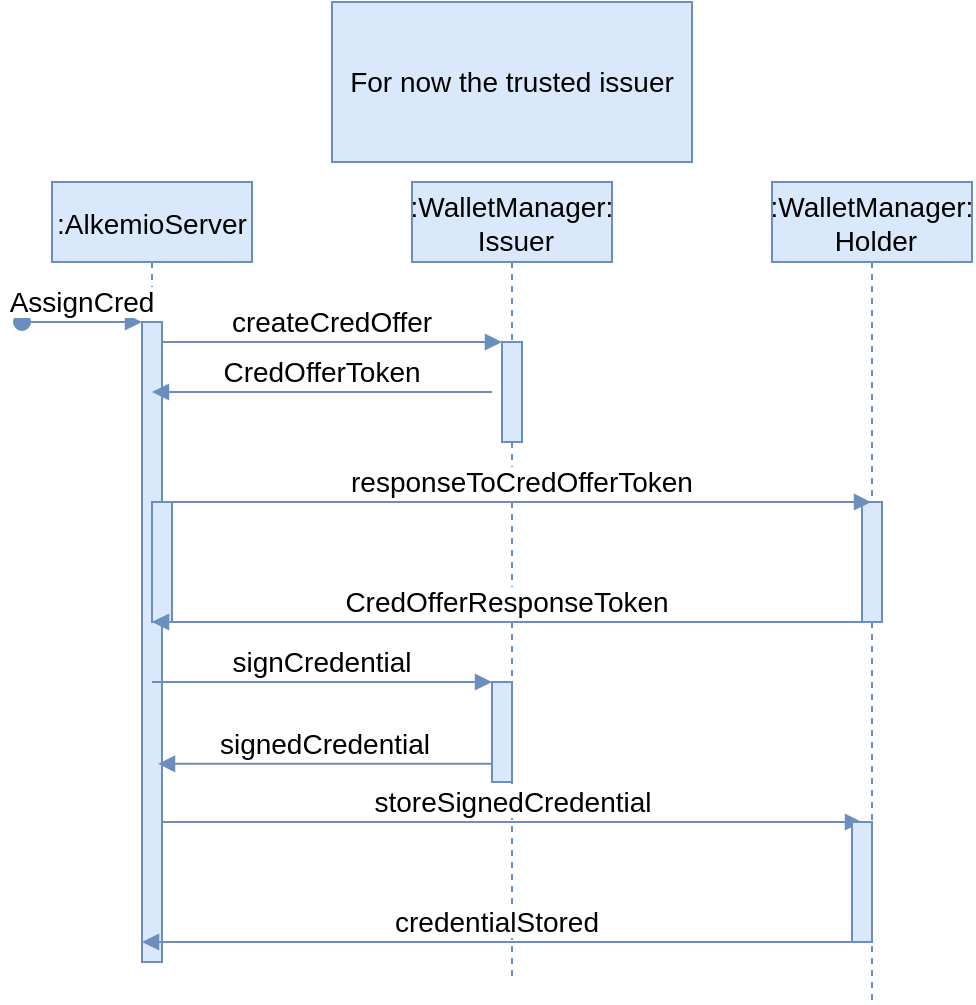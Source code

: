 <mxfile version="15.4.0" type="device"><diagram id="kgpKYQtTHZ0yAKxKKP6v" name="Page-1"><mxGraphModel dx="1102" dy="2100" grid="1" gridSize="10" guides="1" tooltips="1" connect="1" arrows="1" fold="1" page="1" pageScale="1" pageWidth="850" pageHeight="1100" math="0" shadow="0"><root><mxCell id="0"/><mxCell id="1" parent="0"/><mxCell id="3nuBFxr9cyL0pnOWT2aG-1" value=":AlkemioServer" style="shape=umlLifeline;perimeter=lifelinePerimeter;container=1;collapsible=0;recursiveResize=0;rounded=0;shadow=0;strokeWidth=1;fontSize=14;fillColor=#dae8fc;strokeColor=#6c8ebf;fontColor=#000000;" parent="1" vertex="1"><mxGeometry x="120" y="80" width="100" height="390" as="geometry"/></mxCell><mxCell id="3nuBFxr9cyL0pnOWT2aG-2" value="" style="points=[];perimeter=orthogonalPerimeter;rounded=0;shadow=0;strokeWidth=1;fillColor=#dae8fc;strokeColor=#6c8ebf;fontColor=#000000;" parent="3nuBFxr9cyL0pnOWT2aG-1" vertex="1"><mxGeometry x="45" y="70" width="10" height="320" as="geometry"/></mxCell><mxCell id="3nuBFxr9cyL0pnOWT2aG-3" value="AssignCred" style="verticalAlign=bottom;startArrow=oval;endArrow=block;startSize=8;shadow=0;strokeWidth=1;fillColor=#dae8fc;strokeColor=#6c8ebf;fontColor=#000000;fontSize=14;" parent="3nuBFxr9cyL0pnOWT2aG-1" target="3nuBFxr9cyL0pnOWT2aG-2" edge="1"><mxGeometry relative="1" as="geometry"><mxPoint x="-15" y="70" as="sourcePoint"/></mxGeometry></mxCell><mxCell id="3nuBFxr9cyL0pnOWT2aG-4" value="" style="points=[];perimeter=orthogonalPerimeter;rounded=0;shadow=0;strokeWidth=1;fillColor=#dae8fc;strokeColor=#6c8ebf;fontColor=#000000;" parent="3nuBFxr9cyL0pnOWT2aG-1" vertex="1"><mxGeometry x="50" y="160" width="10" height="60" as="geometry"/></mxCell><mxCell id="3nuBFxr9cyL0pnOWT2aG-5" value=":WalletManager:&#10; Issuer" style="shape=umlLifeline;perimeter=lifelinePerimeter;container=1;collapsible=0;recursiveResize=0;rounded=0;shadow=0;strokeWidth=1;fontSize=14;fillColor=#dae8fc;strokeColor=#6c8ebf;fontColor=#000000;" parent="1" vertex="1"><mxGeometry x="300" y="80" width="100" height="400" as="geometry"/></mxCell><mxCell id="3nuBFxr9cyL0pnOWT2aG-6" value="" style="points=[];perimeter=orthogonalPerimeter;rounded=0;shadow=0;strokeWidth=1;fillColor=#dae8fc;strokeColor=#6c8ebf;fontColor=#000000;" parent="3nuBFxr9cyL0pnOWT2aG-5" vertex="1"><mxGeometry x="45" y="80" width="10" height="50" as="geometry"/></mxCell><mxCell id="3nuBFxr9cyL0pnOWT2aG-8" value="createCredOffer" style="verticalAlign=bottom;endArrow=block;entryX=0;entryY=0;shadow=0;strokeWidth=1;fontSize=14;fillColor=#dae8fc;strokeColor=#6c8ebf;fontColor=#000000;" parent="1" source="3nuBFxr9cyL0pnOWT2aG-2" target="3nuBFxr9cyL0pnOWT2aG-6" edge="1"><mxGeometry relative="1" as="geometry"><mxPoint x="275" y="160" as="sourcePoint"/></mxGeometry></mxCell><mxCell id="3nuBFxr9cyL0pnOWT2aG-9" value="CredOfferToken" style="verticalAlign=bottom;endArrow=block;shadow=0;strokeWidth=1;fontSize=14;fillColor=#dae8fc;strokeColor=#6c8ebf;fontColor=#000000;" parent="1" target="3nuBFxr9cyL0pnOWT2aG-1" edge="1"><mxGeometry relative="1" as="geometry"><mxPoint x="340" y="185" as="sourcePoint"/></mxGeometry></mxCell><mxCell id="rPatCHIRwgPzDTAIRf1j-1" value=":WalletManager:&#10; Holder" style="shape=umlLifeline;perimeter=lifelinePerimeter;container=1;collapsible=0;recursiveResize=0;rounded=0;shadow=0;strokeWidth=1;fontSize=14;fillColor=#dae8fc;strokeColor=#6c8ebf;fontColor=#000000;" parent="1" vertex="1"><mxGeometry x="480" y="80" width="100" height="410" as="geometry"/></mxCell><mxCell id="rPatCHIRwgPzDTAIRf1j-2" value="" style="points=[];perimeter=orthogonalPerimeter;rounded=0;shadow=0;strokeWidth=1;fillColor=#dae8fc;strokeColor=#6c8ebf;fontColor=#000000;" parent="rPatCHIRwgPzDTAIRf1j-1" vertex="1"><mxGeometry x="45" y="160" width="10" height="60" as="geometry"/></mxCell><mxCell id="rPatCHIRwgPzDTAIRf1j-3" value="responseToCredOfferToken" style="verticalAlign=bottom;endArrow=block;shadow=0;strokeWidth=1;fontSize=14;fillColor=#dae8fc;strokeColor=#6c8ebf;fontColor=#000000;" parent="1" target="rPatCHIRwgPzDTAIRf1j-1" edge="1"><mxGeometry relative="1" as="geometry"><mxPoint x="180" y="240" as="sourcePoint"/><mxPoint x="350" y="240" as="targetPoint"/></mxGeometry></mxCell><mxCell id="rPatCHIRwgPzDTAIRf1j-4" value="CredOfferResponseToken" style="verticalAlign=bottom;endArrow=block;shadow=0;strokeWidth=1;fontSize=14;fillColor=#dae8fc;strokeColor=#6c8ebf;fontColor=#000000;" parent="1" target="3nuBFxr9cyL0pnOWT2aG-1" edge="1"><mxGeometry relative="1" as="geometry"><mxPoint x="525" y="300" as="sourcePoint"/><mxPoint x="360" y="300" as="targetPoint"/></mxGeometry></mxCell><mxCell id="rPatCHIRwgPzDTAIRf1j-5" value="For now the trusted issuer" style="text;html=1;strokeColor=#6c8ebf;fillColor=#dae8fc;align=center;verticalAlign=middle;whiteSpace=wrap;rounded=0;fontSize=14;fontColor=#000000;" parent="1" vertex="1"><mxGeometry x="260" y="-10" width="180" height="80" as="geometry"/></mxCell><mxCell id="rPatCHIRwgPzDTAIRf1j-9" value="" style="points=[];perimeter=orthogonalPerimeter;rounded=0;shadow=0;strokeWidth=1;fillColor=#dae8fc;strokeColor=#6c8ebf;fontColor=#000000;" parent="1" vertex="1"><mxGeometry x="340" y="330" width="10" height="50" as="geometry"/></mxCell><mxCell id="rPatCHIRwgPzDTAIRf1j-10" value="signCredential" style="verticalAlign=bottom;endArrow=block;entryX=0;entryY=0;shadow=0;strokeWidth=1;fontSize=14;fillColor=#dae8fc;strokeColor=#6c8ebf;fontColor=#000000;" parent="1" target="rPatCHIRwgPzDTAIRf1j-9" edge="1"><mxGeometry relative="1" as="geometry"><mxPoint x="170" y="330" as="sourcePoint"/></mxGeometry></mxCell><mxCell id="rPatCHIRwgPzDTAIRf1j-11" value="signedCredential" style="verticalAlign=bottom;endArrow=block;entryX=1.3;entryY=0.268;shadow=0;strokeWidth=1;fontSize=14;entryDx=0;entryDy=0;entryPerimeter=0;fillColor=#dae8fc;strokeColor=#6c8ebf;fontColor=#000000;" parent="1" source="rPatCHIRwgPzDTAIRf1j-9" edge="1"><mxGeometry relative="1" as="geometry"><mxPoint x="235" y="370" as="sourcePoint"/><mxPoint x="173" y="370.92" as="targetPoint"/></mxGeometry></mxCell><mxCell id="rPatCHIRwgPzDTAIRf1j-12" value="storeSignedCredential" style="verticalAlign=bottom;endArrow=block;shadow=0;strokeWidth=1;fontSize=14;fillColor=#dae8fc;strokeColor=#6c8ebf;fontColor=#000000;" parent="1" edge="1"><mxGeometry relative="1" as="geometry"><mxPoint x="175.5" y="400" as="sourcePoint"/><mxPoint x="525" y="400" as="targetPoint"/></mxGeometry></mxCell><mxCell id="rPatCHIRwgPzDTAIRf1j-13" value="credentialStored" style="verticalAlign=bottom;endArrow=block;shadow=0;strokeWidth=1;fontSize=14;fillColor=#dae8fc;strokeColor=#6c8ebf;fontColor=#000000;" parent="1" edge="1"><mxGeometry relative="1" as="geometry"><mxPoint x="520.5" y="460" as="sourcePoint"/><mxPoint x="165" y="460" as="targetPoint"/></mxGeometry></mxCell><mxCell id="rPatCHIRwgPzDTAIRf1j-14" value="" style="points=[];perimeter=orthogonalPerimeter;rounded=0;shadow=0;strokeWidth=1;fillColor=#dae8fc;strokeColor=#6c8ebf;fontColor=#000000;" parent="1" vertex="1"><mxGeometry x="520" y="400" width="10" height="60" as="geometry"/></mxCell></root></mxGraphModel></diagram></mxfile>